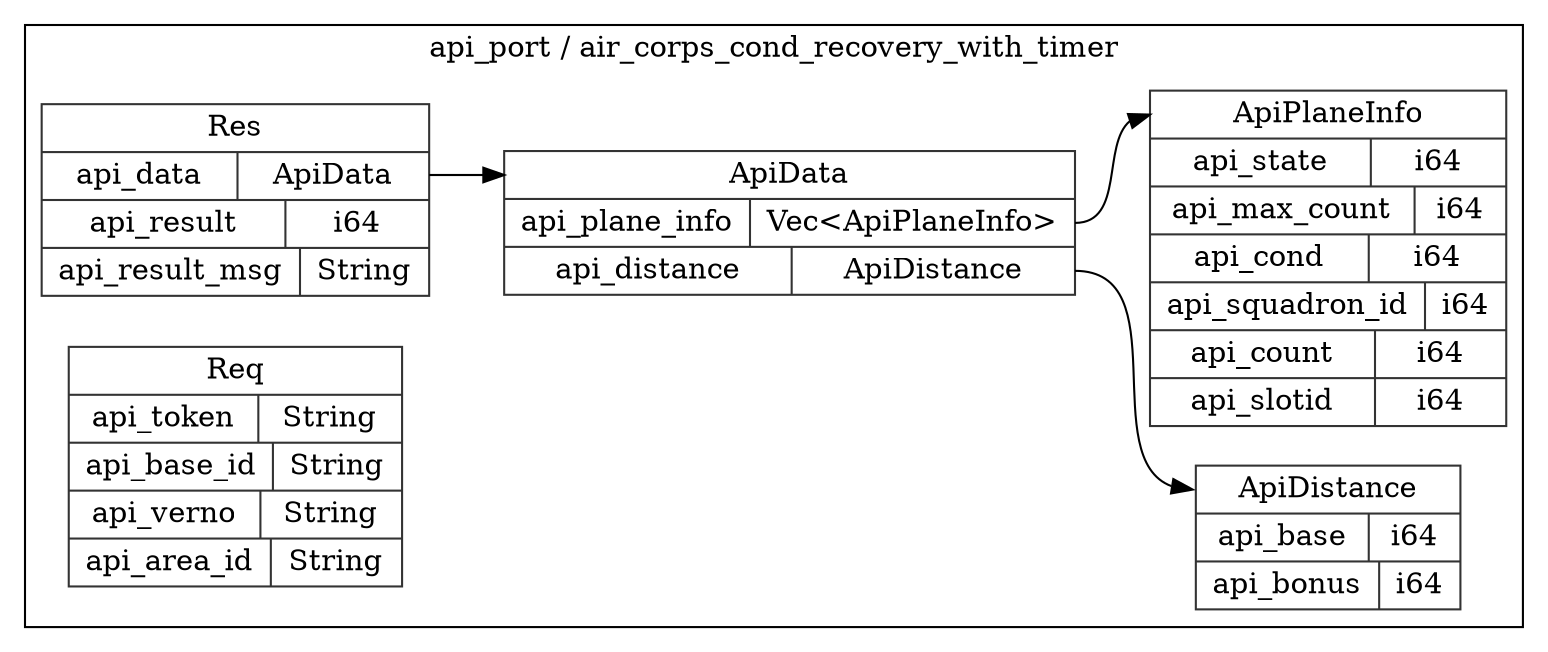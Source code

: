 digraph {
  rankdir=LR;
  subgraph cluster_0 {
    label="api_port / air_corps_cond_recovery_with_timer";
    node [style="filled", color=white, style="solid", color=gray20];
    api_port__air_corps_cond_recovery_with_timer__ApiPlaneInfo [label="<ApiPlaneInfo> ApiPlaneInfo  | { api_state | <api_state> i64 } | { api_max_count | <api_max_count> i64 } | { api_cond | <api_cond> i64 } | { api_squadron_id | <api_squadron_id> i64 } | { api_count | <api_count> i64 } | { api_slotid | <api_slotid> i64 }", shape=record];
    api_port__air_corps_cond_recovery_with_timer__Res [label="<Res> Res  | { api_data | <api_data> ApiData } | { api_result | <api_result> i64 } | { api_result_msg | <api_result_msg> String }", shape=record];
    api_port__air_corps_cond_recovery_with_timer__ApiData;
    api_port__air_corps_cond_recovery_with_timer__Res:api_data:e -> api_port__air_corps_cond_recovery_with_timer__ApiData:ApiData:w;
    api_port__air_corps_cond_recovery_with_timer__ApiData [label="<ApiData> ApiData  | { api_plane_info | <api_plane_info> Vec\<ApiPlaneInfo\> } | { api_distance | <api_distance> ApiDistance }", shape=record];
    api_port__air_corps_cond_recovery_with_timer__ApiData:api_plane_info:e -> api_port__air_corps_cond_recovery_with_timer__ApiPlaneInfo:ApiPlaneInfo:w;
    api_port__air_corps_cond_recovery_with_timer__ApiDistance;
    api_port__air_corps_cond_recovery_with_timer__ApiData:api_distance:e -> api_port__air_corps_cond_recovery_with_timer__ApiDistance:ApiDistance:w;
    api_port__air_corps_cond_recovery_with_timer__Req [label="<Req> Req  | { api_token | <api_token> String } | { api_base_id | <api_base_id> String } | { api_verno | <api_verno> String } | { api_area_id | <api_area_id> String }", shape=record];
    api_port__air_corps_cond_recovery_with_timer__ApiDistance [label="<ApiDistance> ApiDistance  | { api_base | <api_base> i64 } | { api_bonus | <api_bonus> i64 }", shape=record];
  }
}

